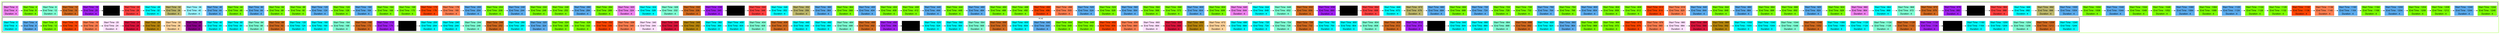 digraph G {

fontname="Helvetica,Arial,sans-serif"
node [fontname="Helvetica,Arial,sans-serif"]
edge [fontname="Helvetica,Arial,sans-serif"]
graph [rankdir = "LR"];
node [fontsize = "20" shape = "ellipse"];

    subgraph cluster_Mod_0{
        color =chartreuse
        style = bold
        subgraph cluster_0{
           node [style=filled]
           color = black


            "node100" [
               label = "Start Time : 0 | End Time : 4 | Duration : 4"
               shape = "record"
               color = violet
            ]

            "node176" [
               label = "Start Time : 4 | End Time : 8 | Duration : 4"
               shape = "record"
               color = lawngreen
            ]

            "node64" [
               label = "Start Time : 8 | End Time : 12 | Duration : 4"
               shape = "record"
               color = aquamarine
            ]

            "node127" [
               label = "Start Time : 12 | End Time : 16 | Duration : 4"
               shape = "record"
               color = chocolate
            ]

            "node88" [
               label = "Start Time : 16 | End Time : 20 | Duration : 4"
               shape = "record"
               color = x11purple
            ]

            "node151" [
               label = "Start Time : 20 | End Time : 24 | Duration : 4"
               shape = "record"
               color = cornflower
            ]

            "node104" [
               label = "Start Time : 24 | End Time : 28 | Duration : 4"
               shape = "record"
               color = brown1
            ]

            "node163" [
               label = "Start Time : 28 | End Time : 32 | Duration : 4"
               shape = "record"
               color = cyan
            ]

            "node171" [
               label = "Start Time : 32 | End Time : 36 | Duration : 4"
               shape = "record"
               color = darkkhaki
            ]

            "node110" [
               label = "Start Time : 36 | End Time : 40 | Duration : 4"
               shape = "record"
               color = cadetblue1
            ]

            "node1" [
               label = "Start Time : 40 | End Time : 44 | Duration : 4"
               shape = "record"
               color = steelblue2
            ]

            "node177" [
               label = "Start Time : 44 | End Time : 48 | Duration : 4"
               shape = "record"
               color = lawngreen
            ]

            "node2" [
               label = "Start Time : 80 | End Time : 84 | Duration : 4"
               shape = "record"
               color = steelblue2
            ]

            "node178" [
               label = "Start Time : 84 | End Time : 88 | Duration : 4"
               shape = "record"
               color = lawngreen
            ]

            "node112" [
               label = "Start Time : 88 | End Time : 92 | Duration : 4"
               shape = "record"
               color = chartreuse
            ]

            "node3" [
               label = "Start Time : 120 | End Time : 124 | Duration : 4"
               shape = "record"
               color = steelblue2
            ]

            "node179" [
               label = "Start Time : 124 | End Time : 128 | Duration : 4"
               shape = "record"
               color = lawngreen
            ]

            "node4" [
               label = "Start Time : 160 | End Time : 164 | Duration : 4"
               shape = "record"
               color = steelblue2
            ]

            "node180" [
               label = "Start Time : 164 | End Time : 168 | Duration : 4"
               shape = "record"
               color = lawngreen
            ]

            "node113" [
               label = "Start Time : 168 | End Time : 172 | Duration : 4"
               shape = "record"
               color = chartreuse
            ]

            "node81" [
               label = "Start Time : 172 | End Time : 176 | Duration : 4"
               shape = "record"
               color = orangered1
            ]

            "node144" [
               label = "Start Time : 176 | End Time : 180 | Duration : 4"
               shape = "record"
               color = coral
            ]

            "node5" [
               label = "Start Time : 200 | End Time : 204 | Duration : 4"
               shape = "record"
               color = steelblue2
            ]

            "node181" [
               label = "Start Time : 204 | End Time : 208 | Duration : 4"
               shape = "record"
               color = lawngreen
            ]

            "node6" [
               label = "Start Time : 240 | End Time : 244 | Duration : 4"
               shape = "record"
               color = steelblue2
            ]

            "node182" [
               label = "Start Time : 244 | End Time : 248 | Duration : 4"
               shape = "record"
               color = lawngreen
            ]

            "node114" [
               label = "Start Time : 248 | End Time : 252 | Duration : 4"
               shape = "record"
               color = chartreuse
            ]

            "node7" [
               label = "Start Time : 280 | End Time : 284 | Duration : 4"
               shape = "record"
               color = steelblue2
            ]

            "node183" [
               label = "Start Time : 284 | End Time : 288 | Duration : 4"
               shape = "record"
               color = lawngreen
            ]

            "node101" [
               label = "Start Time : 320 | End Time : 324 | Duration : 4"
               shape = "record"
               color = violet
            ]

            "node40" [
               label = "Start Time : 324 | End Time : 328 | Duration : 4"
               shape = "record"
               color = aqua
            ]

            "node68" [
               label = "Start Time : 328 | End Time : 332 | Duration : 4"
               shape = "record"
               color = aquamarine
            ]

            "node131" [
               label = "Start Time : 332 | End Time : 336 | Duration : 4"
               shape = "record"
               color = chocolate
            ]

            "node90" [
               label = "Start Time : 336 | End Time : 340 | Duration : 4"
               shape = "record"
               color = x11purple
            ]

            "node153" [
               label = "Start Time : 340 | End Time : 344 | Duration : 4"
               shape = "record"
               color = cornflower
            ]

            "node105" [
               label = "Start Time : 344 | End Time : 348 | Duration : 4"
               shape = "record"
               color = brown1
            ]

            "node164" [
               label = "Start Time : 348 | End Time : 352 | Duration : 4"
               shape = "record"
               color = cyan
            ]

            "node172" [
               label = "Start Time : 352 | End Time : 356 | Duration : 4"
               shape = "record"
               color = darkkhaki
            ]

            "node9" [
               label = "Start Time : 360 | End Time : 364 | Duration : 4"
               shape = "record"
               color = steelblue2
            ]

            "node185" [
               label = "Start Time : 364 | End Time : 368 | Duration : 4"
               shape = "record"
               color = lawngreen
            ]

            "node10" [
               label = "Start Time : 400 | End Time : 404 | Duration : 4"
               shape = "record"
               color = steelblue2
            ]

            "node186" [
               label = "Start Time : 404 | End Time : 408 | Duration : 4"
               shape = "record"
               color = lawngreen
            ]

            "node116" [
               label = "Start Time : 408 | End Time : 412 | Duration : 4"
               shape = "record"
               color = chartreuse
            ]

            "node11" [
               label = "Start Time : 440 | End Time : 444 | Duration : 4"
               shape = "record"
               color = steelblue2
            ]

            "node187" [
               label = "Start Time : 444 | End Time : 448 | Duration : 4"
               shape = "record"
               color = lawngreen
            ]

            "node12" [
               label = "Start Time : 480 | End Time : 484 | Duration : 4"
               shape = "record"
               color = steelblue2
            ]

            "node188" [
               label = "Start Time : 484 | End Time : 488 | Duration : 4"
               shape = "record"
               color = lawngreen
            ]

            "node117" [
               label = "Start Time : 488 | End Time : 492 | Duration : 4"
               shape = "record"
               color = chartreuse
            ]

            "node83" [
               label = "Start Time : 492 | End Time : 496 | Duration : 4"
               shape = "record"
               color = orangered1
            ]

            "node146" [
               label = "Start Time : 496 | End Time : 500 | Duration : 4"
               shape = "record"
               color = coral
            ]

            "node13" [
               label = "Start Time : 520 | End Time : 524 | Duration : 4"
               shape = "record"
               color = steelblue2
            ]

            "node189" [
               label = "Start Time : 524 | End Time : 528 | Duration : 4"
               shape = "record"
               color = lawngreen
            ]

            "node14" [
               label = "Start Time : 560 | End Time : 564 | Duration : 4"
               shape = "record"
               color = steelblue2
            ]

            "node190" [
               label = "Start Time : 564 | End Time : 568 | Duration : 4"
               shape = "record"
               color = lawngreen
            ]

            "node118" [
               label = "Start Time : 568 | End Time : 572 | Duration : 4"
               shape = "record"
               color = chartreuse
            ]

            "node15" [
               label = "Start Time : 600 | End Time : 604 | Duration : 4"
               shape = "record"
               color = steelblue2
            ]

            "node191" [
               label = "Start Time : 604 | End Time : 608 | Duration : 4"
               shape = "record"
               color = lawngreen
            ]

            "node102" [
               label = "Start Time : 640 | End Time : 644 | Duration : 4"
               shape = "record"
               color = violet
            ]

            "node48" [
               label = "Start Time : 644 | End Time : 648 | Duration : 4"
               shape = "record"
               color = aqua
            ]

            "node72" [
               label = "Start Time : 648 | End Time : 652 | Duration : 4"
               shape = "record"
               color = aquamarine
            ]

            "node135" [
               label = "Start Time : 652 | End Time : 656 | Duration : 4"
               shape = "record"
               color = chocolate
            ]

            "node92" [
               label = "Start Time : 656 | End Time : 660 | Duration : 4"
               shape = "record"
               color = x11purple
            ]

            "node155" [
               label = "Start Time : 660 | End Time : 664 | Duration : 4"
               shape = "record"
               color = cornflower
            ]

            "node106" [
               label = "Start Time : 664 | End Time : 668 | Duration : 4"
               shape = "record"
               color = brown1
            ]

            "node165" [
               label = "Start Time : 668 | End Time : 672 | Duration : 4"
               shape = "record"
               color = cyan
            ]

            "node173" [
               label = "Start Time : 672 | End Time : 676 | Duration : 4"
               shape = "record"
               color = darkkhaki
            ]

            "node17" [
               label = "Start Time : 680 | End Time : 684 | Duration : 4"
               shape = "record"
               color = steelblue2
            ]

            "node193" [
               label = "Start Time : 684 | End Time : 688 | Duration : 4"
               shape = "record"
               color = lawngreen
            ]

            "node18" [
               label = "Start Time : 720 | End Time : 724 | Duration : 4"
               shape = "record"
               color = steelblue2
            ]

            "node194" [
               label = "Start Time : 724 | End Time : 728 | Duration : 4"
               shape = "record"
               color = lawngreen
            ]

            "node120" [
               label = "Start Time : 728 | End Time : 732 | Duration : 4"
               shape = "record"
               color = chartreuse
            ]

            "node19" [
               label = "Start Time : 760 | End Time : 764 | Duration : 4"
               shape = "record"
               color = steelblue2
            ]

            "node195" [
               label = "Start Time : 764 | End Time : 768 | Duration : 4"
               shape = "record"
               color = lawngreen
            ]

            "node20" [
               label = "Start Time : 800 | End Time : 804 | Duration : 4"
               shape = "record"
               color = steelblue2
            ]

            "node196" [
               label = "Start Time : 804 | End Time : 808 | Duration : 4"
               shape = "record"
               color = lawngreen
            ]

            "node121" [
               label = "Start Time : 808 | End Time : 812 | Duration : 4"
               shape = "record"
               color = chartreuse
            ]

            "node85" [
               label = "Start Time : 812 | End Time : 816 | Duration : 4"
               shape = "record"
               color = orangered1
            ]

            "node148" [
               label = "Start Time : 816 | End Time : 820 | Duration : 4"
               shape = "record"
               color = coral
            ]

            "node21" [
               label = "Start Time : 840 | End Time : 844 | Duration : 4"
               shape = "record"
               color = steelblue2
            ]

            "node197" [
               label = "Start Time : 844 | End Time : 848 | Duration : 4"
               shape = "record"
               color = lawngreen
            ]

            "node22" [
               label = "Start Time : 880 | End Time : 884 | Duration : 4"
               shape = "record"
               color = steelblue2
            ]

            "node198" [
               label = "Start Time : 884 | End Time : 888 | Duration : 4"
               shape = "record"
               color = lawngreen
            ]

            "node122" [
               label = "Start Time : 888 | End Time : 892 | Duration : 4"
               shape = "record"
               color = chartreuse
            ]

            "node23" [
               label = "Start Time : 920 | End Time : 924 | Duration : 4"
               shape = "record"
               color = steelblue2
            ]

            "node199" [
               label = "Start Time : 924 | End Time : 928 | Duration : 4"
               shape = "record"
               color = lawngreen
            ]

            "node103" [
               label = "Start Time : 960 | End Time : 964 | Duration : 4"
               shape = "record"
               color = violet
            ]

            "node56" [
               label = "Start Time : 964 | End Time : 968 | Duration : 4"
               shape = "record"
               color = aqua
            ]

            "node76" [
               label = "Start Time : 968 | End Time : 972 | Duration : 4"
               shape = "record"
               color = aquamarine
            ]

            "node139" [
               label = "Start Time : 972 | End Time : 976 | Duration : 4"
               shape = "record"
               color = chocolate
            ]

            "node94" [
               label = "Start Time : 976 | End Time : 980 | Duration : 4"
               shape = "record"
               color = x11purple
            ]

            "node157" [
               label = "Start Time : 980 | End Time : 984 | Duration : 4"
               shape = "record"
               color = cornflower
            ]

            "node107" [
               label = "Start Time : 984 | End Time : 988 | Duration : 4"
               shape = "record"
               color = brown1
            ]

            "node166" [
               label = "Start Time : 988 | End Time : 992 | Duration : 4"
               shape = "record"
               color = cyan
            ]

            "node174" [
               label = "Start Time : 992 | End Time : 996 | Duration : 4"
               shape = "record"
               color = darkkhaki
            ]

            "node25" [
               label = "Start Time : 1000 | End Time : 1004 | Duration : 4"
               shape = "record"
               color = steelblue2
            ]

            "node201" [
               label = "Start Time : 1004 | End Time : 1008 | Duration : 4"
               shape = "record"
               color = lawngreen
            ]

            "node26" [
               label = "Start Time : 1040 | End Time : 1044 | Duration : 4"
               shape = "record"
               color = steelblue2
            ]

            "node202" [
               label = "Start Time : 1044 | End Time : 1048 | Duration : 4"
               shape = "record"
               color = lawngreen
            ]

            "node124" [
               label = "Start Time : 1048 | End Time : 1052 | Duration : 4"
               shape = "record"
               color = chartreuse
            ]

            "node27" [
               label = "Start Time : 1080 | End Time : 1084 | Duration : 4"
               shape = "record"
               color = steelblue2
            ]

            "node203" [
               label = "Start Time : 1084 | End Time : 1088 | Duration : 4"
               shape = "record"
               color = lawngreen
            ]

            "node28" [
               label = "Start Time : 1120 | End Time : 1124 | Duration : 4"
               shape = "record"
               color = steelblue2
            ]

            "node204" [
               label = "Start Time : 1124 | End Time : 1128 | Duration : 4"
               shape = "record"
               color = lawngreen
            ]

            "node125" [
               label = "Start Time : 1128 | End Time : 1132 | Duration : 4"
               shape = "record"
               color = chartreuse
            ]

            "node87" [
               label = "Start Time : 1132 | End Time : 1136 | Duration : 4"
               shape = "record"
               color = orangered1
            ]

            "node150" [
               label = "Start Time : 1136 | End Time : 1140 | Duration : 4"
               shape = "record"
               color = coral
            ]

            "node29" [
               label = "Start Time : 1160 | End Time : 1164 | Duration : 4"
               shape = "record"
               color = steelblue2
            ]

            "node205" [
               label = "Start Time : 1164 | End Time : 1168 | Duration : 4"
               shape = "record"
               color = lawngreen
            ]

            "node30" [
               label = "Start Time : 1200 | End Time : 1204 | Duration : 4"
               shape = "record"
               color = steelblue2
            ]

            "node206" [
               label = "Start Time : 1204 | End Time : 1208 | Duration : 4"
               shape = "record"
               color = lawngreen
            ]

            "node126" [
               label = "Start Time : 1208 | End Time : 1212 | Duration : 4"
               shape = "record"
               color = chartreuse
            ]

            "node31" [
               label = "Start Time : 1240 | End Time : 1244 | Duration : 4"
               shape = "record"
               color = steelblue2
            ]

            "node207" [
               label = "Start Time : 1244 | End Time : 1248 | Duration : 4"
               shape = "record"
               color = lawngreen
            ]

            node100 -> node176 -> node64 -> node127 -> node88 -> node151 -> node104 -> node163 -> node171 -> node110 -> node1 -> node177 -> node2 -> node178 -> node112 -> node3 -> node179 -> node4 -> node180 -> node113 -> node81 -> node144 -> node5 -> node181 -> node6 -> node182 -> node114 -> node7 -> node183 -> node101 -> node40 -> node68 -> node131 -> node90 -> node153 -> node105 -> node164 -> node172 -> node9 -> node185 -> node10 -> node186 -> node116 -> node11 -> node187 -> node12 -> node188 -> node117 -> node83 -> node146 -> node13 -> node189 -> node14 -> node190 -> node118 -> node15 -> node191 -> node102 -> node48 -> node72 -> node135 -> node92 -> node155 -> node106 -> node165 -> node173 -> node17 -> node193 -> node18 -> node194 -> node120 -> node19 -> node195 -> node20 -> node196 -> node121 -> node85 -> node148 -> node21 -> node197 -> node22 -> node198 -> node122 -> node23 -> node199 -> node103 -> node56 -> node76 -> node139 -> node94 -> node157 -> node107 -> node166 -> node174 -> node25 -> node201 -> node26 -> node202 -> node124 -> node27 -> node203 -> node28 -> node204 -> node125 -> node87 -> node150 -> node29 -> node205 -> node30 -> node206 -> node126 -> node31 -> node207

            label = "PC #1"

        }
        subgraph cluster_1{
           node [style=filled]
           color = black


            "node32" [
               label = "Start Time : 0 | End Time : 4 | Duration : 4"
               shape = "record"
               color = aqua
            ]

            "node0" [
               label = "Start Time : 4 | End Time : 8 | Duration : 4"
               shape = "record"
               color = steelblue2
            ]

            "node111" [
               label = "Start Time : 8 | End Time : 12 | Duration : 4"
               shape = "record"
               color = chartreuse
            ]

            "node80" [
               label = "Start Time : 12 | End Time : 16 | Duration : 4"
               shape = "record"
               color = orangered1
            ]

            "node143" [
               label = "Start Time : 16 | End Time : 20 | Duration : 4"
               shape = "record"
               color = coral
            ]

            "node96" [
               label = "Start Time : 20 | End Time : 24 | Duration : 4"
               shape = "record"
               color = thistle1
            ]

            "node159" [
               label = "Start Time : 24 | End Time : 28 | Duration : 4"
               shape = "record"
               color = crimson
            ]

            "node167" [
               label = "Start Time : 28 | End Time : 32 | Duration : 4"
               shape = "record"
               color = darkgoldenrod
            ]

            "node108" [
               label = "Start Time : 32 | End Time : 36 | Duration : 4"
               shape = "record"
               color = burlywood1
            ]

            "node175" [
               label = "Start Time : 36 | End Time : 40 | Duration : 4"
               shape = "record"
               color = darkmagenta
            ]

            "node33" [
               label = "Start Time : 40 | End Time : 44 | Duration : 4"
               shape = "record"
               color = aqua
            ]

            "node34" [
               label = "Start Time : 80 | End Time : 84 | Duration : 4"
               shape = "record"
               color = aqua
            ]

            "node65" [
               label = "Start Time : 84 | End Time : 88 | Duration : 4"
               shape = "record"
               color = aquamarine
            ]

            "node128" [
               label = "Start Time : 88 | End Time : 92 | Duration : 4"
               shape = "record"
               color = chocolate
            ]

            "node35" [
               label = "Start Time : 120 | End Time : 124 | Duration : 4"
               shape = "record"
               color = aqua
            ]

            "node36" [
               label = "Start Time : 160 | End Time : 164 | Duration : 4"
               shape = "record"
               color = aqua
            ]

            "node66" [
               label = "Start Time : 164 | End Time : 168 | Duration : 4"
               shape = "record"
               color = aquamarine
            ]

            "node129" [
               label = "Start Time : 168 | End Time : 172 | Duration : 4"
               shape = "record"
               color = chocolate
            ]

            "node89" [
               label = "Start Time : 172 | End Time : 176 | Duration : 4"
               shape = "record"
               color = x11purple
            ]

            "node152" [
               label = "Start Time : 176 | End Time : 180 | Duration : 4"
               shape = "record"
               color = cornflower
            ]

            "node37" [
               label = "Start Time : 200 | End Time : 204 | Duration : 4"
               shape = "record"
               color = aqua
            ]

            "node38" [
               label = "Start Time : 240 | End Time : 244 | Duration : 4"
               shape = "record"
               color = aqua
            ]

            "node67" [
               label = "Start Time : 244 | End Time : 248 | Duration : 4"
               shape = "record"
               color = aquamarine
            ]

            "node130" [
               label = "Start Time : 248 | End Time : 252 | Duration : 4"
               shape = "record"
               color = chocolate
            ]

            "node39" [
               label = "Start Time : 280 | End Time : 284 | Duration : 4"
               shape = "record"
               color = aqua
            ]

            "node8" [
               label = "Start Time : 320 | End Time : 324 | Duration : 4"
               shape = "record"
               color = steelblue2
            ]

            "node184" [
               label = "Start Time : 324 | End Time : 328 | Duration : 4"
               shape = "record"
               color = lawngreen
            ]

            "node115" [
               label = "Start Time : 328 | End Time : 332 | Duration : 4"
               shape = "record"
               color = chartreuse
            ]

            "node82" [
               label = "Start Time : 332 | End Time : 336 | Duration : 4"
               shape = "record"
               color = orangered1
            ]

            "node145" [
               label = "Start Time : 336 | End Time : 340 | Duration : 4"
               shape = "record"
               color = coral
            ]

            "node97" [
               label = "Start Time : 340 | End Time : 344 | Duration : 4"
               shape = "record"
               color = thistle1
            ]

            "node160" [
               label = "Start Time : 344 | End Time : 348 | Duration : 4"
               shape = "record"
               color = crimson
            ]

            "node168" [
               label = "Start Time : 348 | End Time : 352 | Duration : 4"
               shape = "record"
               color = darkgoldenrod
            ]

            "node41" [
               label = "Start Time : 360 | End Time : 364 | Duration : 4"
               shape = "record"
               color = aqua
            ]

            "node42" [
               label = "Start Time : 400 | End Time : 404 | Duration : 4"
               shape = "record"
               color = aqua
            ]

            "node69" [
               label = "Start Time : 404 | End Time : 408 | Duration : 4"
               shape = "record"
               color = aquamarine
            ]

            "node132" [
               label = "Start Time : 408 | End Time : 412 | Duration : 4"
               shape = "record"
               color = chocolate
            ]

            "node43" [
               label = "Start Time : 440 | End Time : 444 | Duration : 4"
               shape = "record"
               color = aqua
            ]

            "node44" [
               label = "Start Time : 480 | End Time : 484 | Duration : 4"
               shape = "record"
               color = aqua
            ]

            "node70" [
               label = "Start Time : 484 | End Time : 488 | Duration : 4"
               shape = "record"
               color = aquamarine
            ]

            "node133" [
               label = "Start Time : 488 | End Time : 492 | Duration : 4"
               shape = "record"
               color = chocolate
            ]

            "node91" [
               label = "Start Time : 492 | End Time : 496 | Duration : 4"
               shape = "record"
               color = x11purple
            ]

            "node154" [
               label = "Start Time : 496 | End Time : 500 | Duration : 4"
               shape = "record"
               color = cornflower
            ]

            "node45" [
               label = "Start Time : 520 | End Time : 524 | Duration : 4"
               shape = "record"
               color = aqua
            ]

            "node46" [
               label = "Start Time : 560 | End Time : 564 | Duration : 4"
               shape = "record"
               color = aqua
            ]

            "node71" [
               label = "Start Time : 564 | End Time : 568 | Duration : 4"
               shape = "record"
               color = aquamarine
            ]

            "node134" [
               label = "Start Time : 568 | End Time : 572 | Duration : 4"
               shape = "record"
               color = chocolate
            ]

            "node47" [
               label = "Start Time : 600 | End Time : 604 | Duration : 4"
               shape = "record"
               color = aqua
            ]

            "node16" [
               label = "Start Time : 640 | End Time : 644 | Duration : 4"
               shape = "record"
               color = steelblue2
            ]

            "node192" [
               label = "Start Time : 644 | End Time : 648 | Duration : 4"
               shape = "record"
               color = lawngreen
            ]

            "node119" [
               label = "Start Time : 648 | End Time : 652 | Duration : 4"
               shape = "record"
               color = chartreuse
            ]

            "node84" [
               label = "Start Time : 652 | End Time : 656 | Duration : 4"
               shape = "record"
               color = orangered1
            ]

            "node147" [
               label = "Start Time : 656 | End Time : 660 | Duration : 4"
               shape = "record"
               color = coral
            ]

            "node98" [
               label = "Start Time : 660 | End Time : 664 | Duration : 4"
               shape = "record"
               color = thistle1
            ]

            "node161" [
               label = "Start Time : 664 | End Time : 668 | Duration : 4"
               shape = "record"
               color = crimson
            ]

            "node169" [
               label = "Start Time : 668 | End Time : 672 | Duration : 4"
               shape = "record"
               color = darkgoldenrod
            ]

            "node109" [
               label = "Start Time : 672 | End Time : 676 | Duration : 4"
               shape = "record"
               color = burlywood1
            ]

            "node49" [
               label = "Start Time : 680 | End Time : 684 | Duration : 4"
               shape = "record"
               color = aqua
            ]

            "node50" [
               label = "Start Time : 720 | End Time : 724 | Duration : 4"
               shape = "record"
               color = aqua
            ]

            "node73" [
               label = "Start Time : 724 | End Time : 728 | Duration : 4"
               shape = "record"
               color = aquamarine
            ]

            "node136" [
               label = "Start Time : 728 | End Time : 732 | Duration : 4"
               shape = "record"
               color = chocolate
            ]

            "node51" [
               label = "Start Time : 760 | End Time : 764 | Duration : 4"
               shape = "record"
               color = aqua
            ]

            "node52" [
               label = "Start Time : 800 | End Time : 804 | Duration : 4"
               shape = "record"
               color = aqua
            ]

            "node74" [
               label = "Start Time : 804 | End Time : 808 | Duration : 4"
               shape = "record"
               color = aquamarine
            ]

            "node137" [
               label = "Start Time : 808 | End Time : 812 | Duration : 4"
               shape = "record"
               color = chocolate
            ]

            "node93" [
               label = "Start Time : 812 | End Time : 816 | Duration : 4"
               shape = "record"
               color = x11purple
            ]

            "node156" [
               label = "Start Time : 816 | End Time : 820 | Duration : 4"
               shape = "record"
               color = cornflower
            ]

            "node53" [
               label = "Start Time : 840 | End Time : 844 | Duration : 4"
               shape = "record"
               color = aqua
            ]

            "node54" [
               label = "Start Time : 880 | End Time : 884 | Duration : 4"
               shape = "record"
               color = aqua
            ]

            "node75" [
               label = "Start Time : 884 | End Time : 888 | Duration : 4"
               shape = "record"
               color = aquamarine
            ]

            "node138" [
               label = "Start Time : 888 | End Time : 892 | Duration : 4"
               shape = "record"
               color = chocolate
            ]

            "node55" [
               label = "Start Time : 920 | End Time : 924 | Duration : 4"
               shape = "record"
               color = aqua
            ]

            "node24" [
               label = "Start Time : 960 | End Time : 964 | Duration : 4"
               shape = "record"
               color = steelblue2
            ]

            "node200" [
               label = "Start Time : 964 | End Time : 968 | Duration : 4"
               shape = "record"
               color = lawngreen
            ]

            "node123" [
               label = "Start Time : 968 | End Time : 972 | Duration : 4"
               shape = "record"
               color = chartreuse
            ]

            "node86" [
               label = "Start Time : 972 | End Time : 976 | Duration : 4"
               shape = "record"
               color = orangered1
            ]

            "node149" [
               label = "Start Time : 976 | End Time : 980 | Duration : 4"
               shape = "record"
               color = coral
            ]

            "node99" [
               label = "Start Time : 980 | End Time : 984 | Duration : 4"
               shape = "record"
               color = thistle1
            ]

            "node162" [
               label = "Start Time : 984 | End Time : 988 | Duration : 4"
               shape = "record"
               color = crimson
            ]

            "node170" [
               label = "Start Time : 988 | End Time : 992 | Duration : 4"
               shape = "record"
               color = darkgoldenrod
            ]

            "node57" [
               label = "Start Time : 1000 | End Time : 1004 | Duration : 4"
               shape = "record"
               color = aqua
            ]

            "node58" [
               label = "Start Time : 1040 | End Time : 1044 | Duration : 4"
               shape = "record"
               color = aqua
            ]

            "node77" [
               label = "Start Time : 1044 | End Time : 1048 | Duration : 4"
               shape = "record"
               color = aquamarine
            ]

            "node140" [
               label = "Start Time : 1048 | End Time : 1052 | Duration : 4"
               shape = "record"
               color = chocolate
            ]

            "node59" [
               label = "Start Time : 1080 | End Time : 1084 | Duration : 4"
               shape = "record"
               color = aqua
            ]

            "node60" [
               label = "Start Time : 1120 | End Time : 1124 | Duration : 4"
               shape = "record"
               color = aqua
            ]

            "node78" [
               label = "Start Time : 1124 | End Time : 1128 | Duration : 4"
               shape = "record"
               color = aquamarine
            ]

            "node141" [
               label = "Start Time : 1128 | End Time : 1132 | Duration : 4"
               shape = "record"
               color = chocolate
            ]

            "node95" [
               label = "Start Time : 1132 | End Time : 1136 | Duration : 4"
               shape = "record"
               color = x11purple
            ]

            "node158" [
               label = "Start Time : 1136 | End Time : 1140 | Duration : 4"
               shape = "record"
               color = cornflower
            ]

            "node61" [
               label = "Start Time : 1160 | End Time : 1164 | Duration : 4"
               shape = "record"
               color = aqua
            ]

            "node62" [
               label = "Start Time : 1200 | End Time : 1204 | Duration : 4"
               shape = "record"
               color = aqua
            ]

            "node79" [
               label = "Start Time : 1204 | End Time : 1208 | Duration : 4"
               shape = "record"
               color = aquamarine
            ]

            "node142" [
               label = "Start Time : 1208 | End Time : 1212 | Duration : 4"
               shape = "record"
               color = chocolate
            ]

            "node63" [
               label = "Start Time : 1240 | End Time : 1244 | Duration : 4"
               shape = "record"
               color = aqua
            ]

            node32 -> node0 -> node111 -> node80 -> node143 -> node96 -> node159 -> node167 -> node108 -> node175 -> node33 -> node34 -> node65 -> node128 -> node35 -> node36 -> node66 -> node129 -> node89 -> node152 -> node37 -> node38 -> node67 -> node130 -> node39 -> node8 -> node184 -> node115 -> node82 -> node145 -> node97 -> node160 -> node168 -> node41 -> node42 -> node69 -> node132 -> node43 -> node44 -> node70 -> node133 -> node91 -> node154 -> node45 -> node46 -> node71 -> node134 -> node47 -> node16 -> node192 -> node119 -> node84 -> node147 -> node98 -> node161 -> node169 -> node109 -> node49 -> node50 -> node73 -> node136 -> node51 -> node52 -> node74 -> node137 -> node93 -> node156 -> node53 -> node54 -> node75 -> node138 -> node55 -> node24 -> node200 -> node123 -> node86 -> node149 -> node99 -> node162 -> node170 -> node57 -> node58 -> node77 -> node140 -> node59 -> node60 -> node78 -> node141 -> node95 -> node158 -> node61 -> node62 -> node79 -> node142 -> node63

            label = "PC #2"

        }
    }




}

